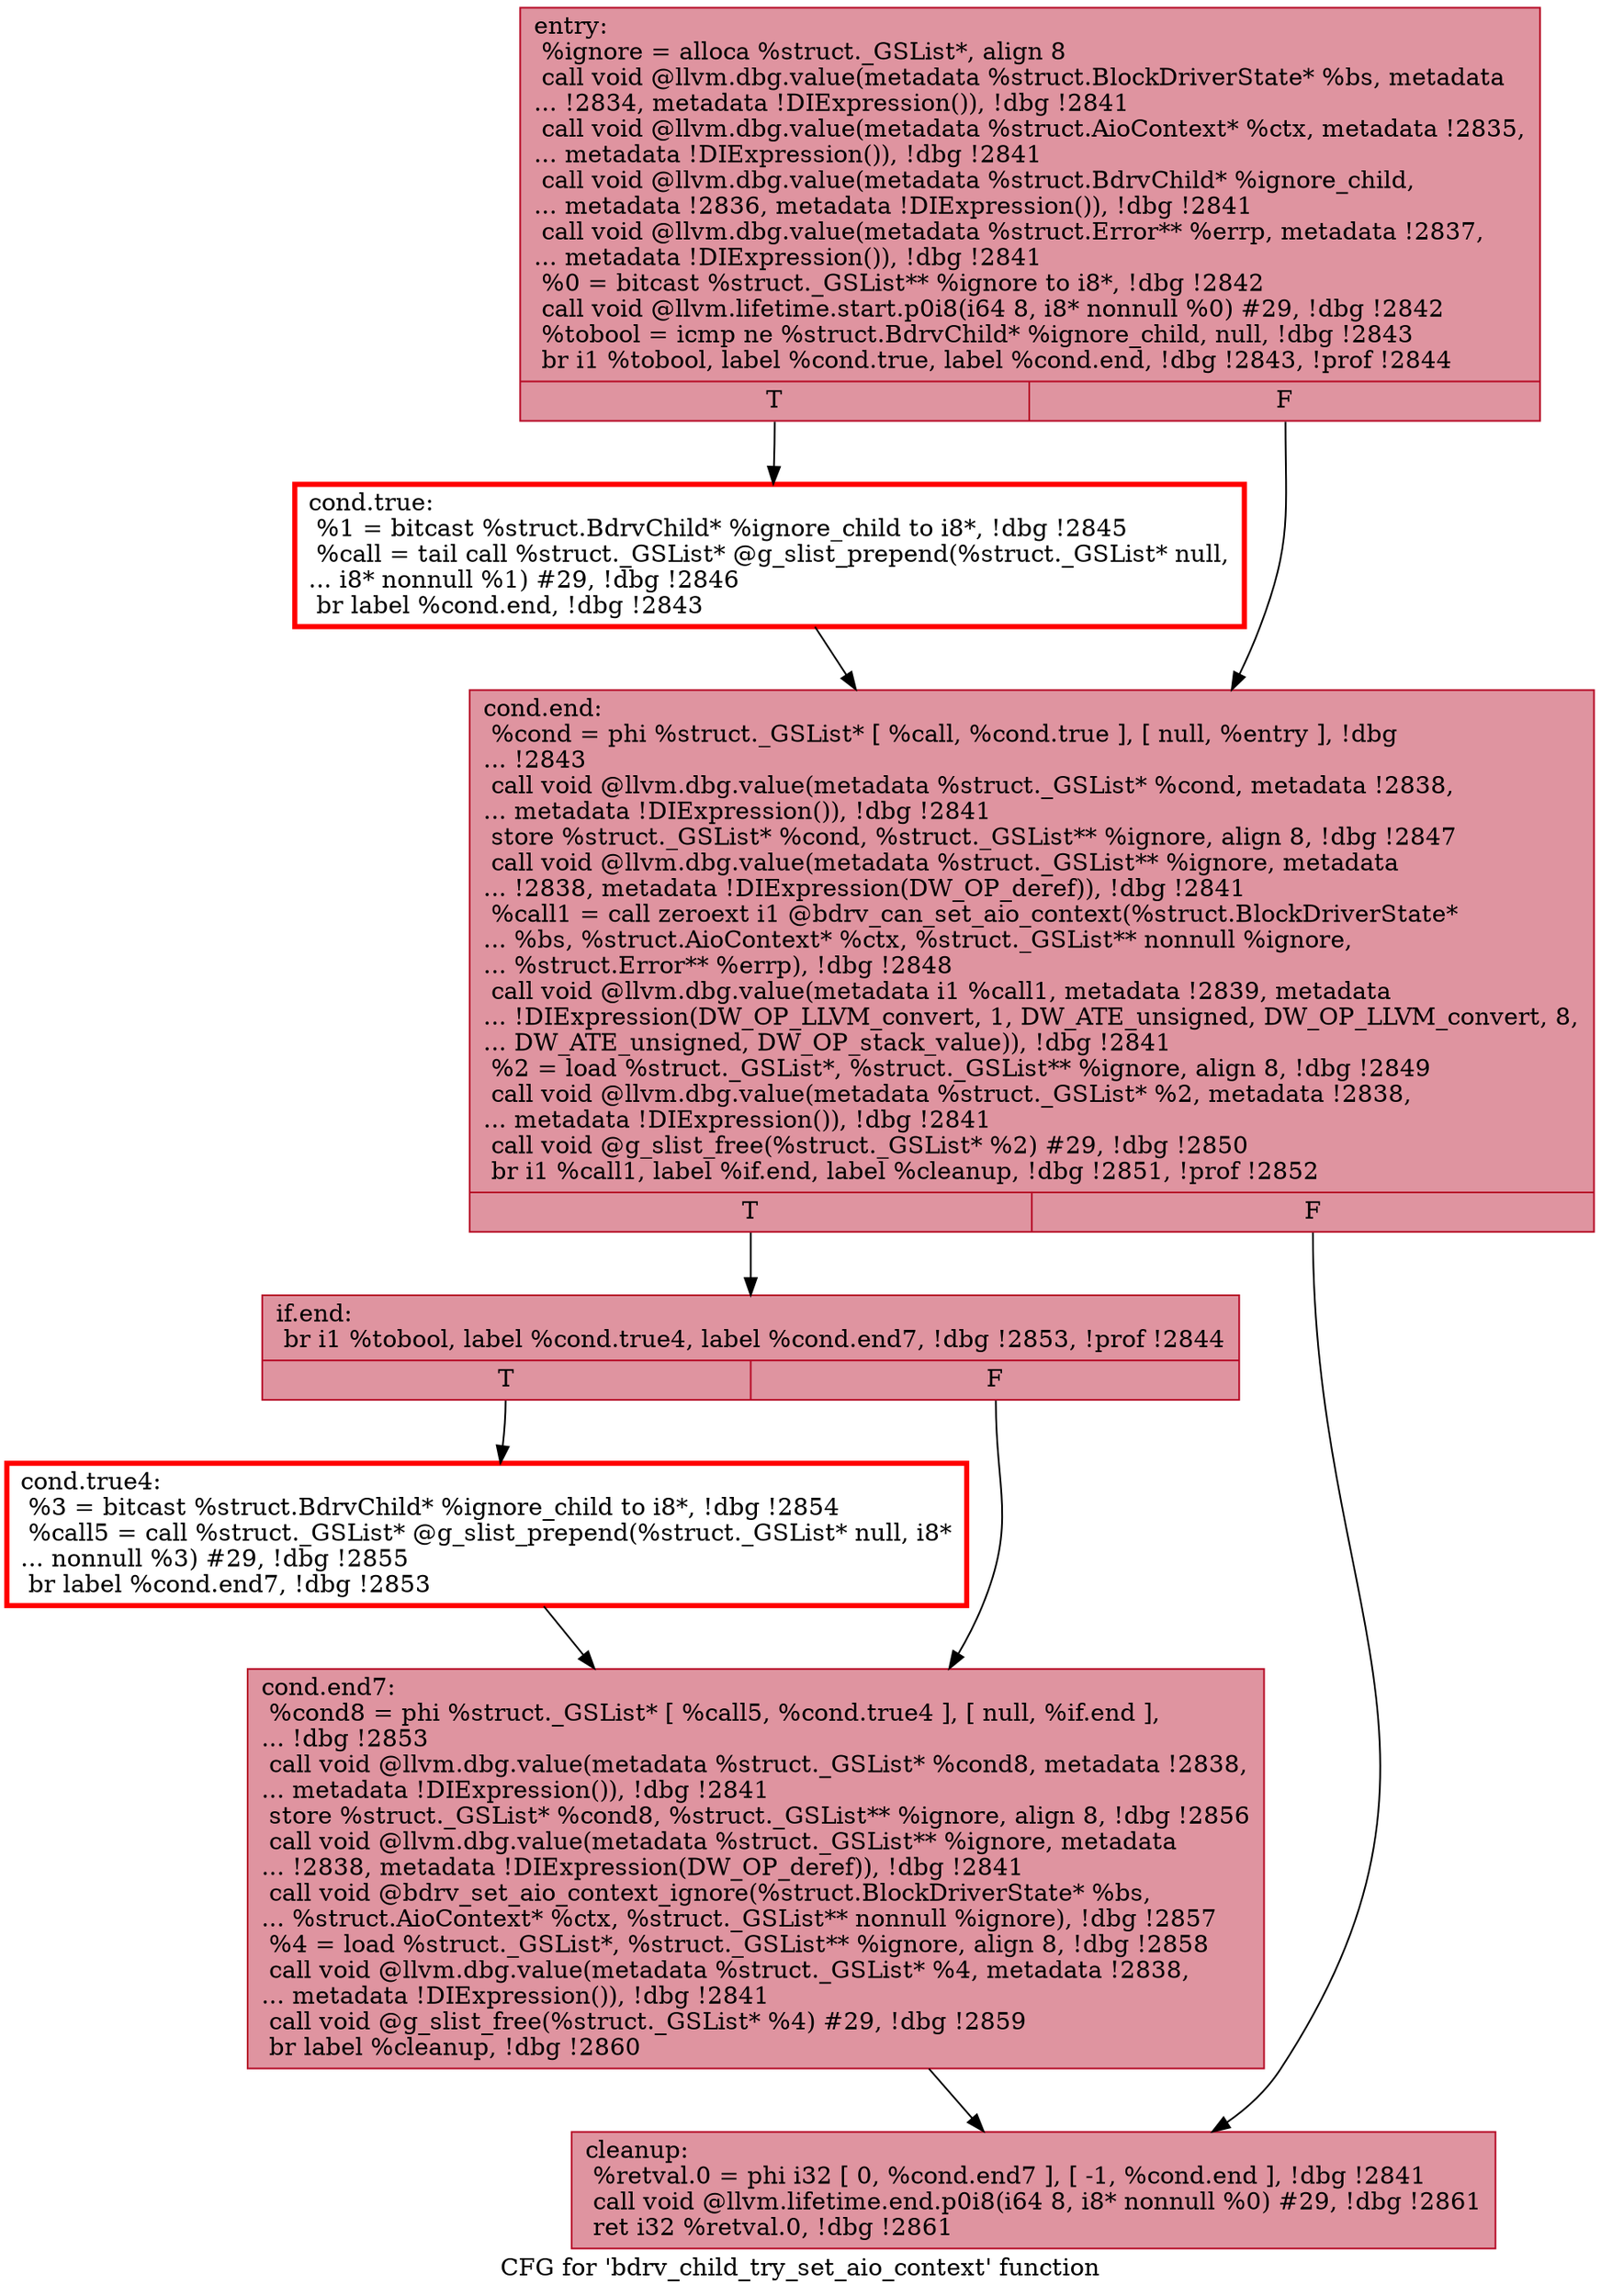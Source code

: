 digraph "CFG for 'bdrv_child_try_set_aio_context' function" {
	label="CFG for 'bdrv_child_try_set_aio_context' function";

	Node0x55906e6edbd0 [shape=record,color="#b70d28ff", style=filled, fillcolor="#b70d2870",label="{entry:\l  %ignore = alloca %struct._GSList*, align 8\l  call void @llvm.dbg.value(metadata %struct.BlockDriverState* %bs, metadata\l... !2834, metadata !DIExpression()), !dbg !2841\l  call void @llvm.dbg.value(metadata %struct.AioContext* %ctx, metadata !2835,\l... metadata !DIExpression()), !dbg !2841\l  call void @llvm.dbg.value(metadata %struct.BdrvChild* %ignore_child,\l... metadata !2836, metadata !DIExpression()), !dbg !2841\l  call void @llvm.dbg.value(metadata %struct.Error** %errp, metadata !2837,\l... metadata !DIExpression()), !dbg !2841\l  %0 = bitcast %struct._GSList** %ignore to i8*, !dbg !2842\l  call void @llvm.lifetime.start.p0i8(i64 8, i8* nonnull %0) #29, !dbg !2842\l  %tobool = icmp ne %struct.BdrvChild* %ignore_child, null, !dbg !2843\l  br i1 %tobool, label %cond.true, label %cond.end, !dbg !2843, !prof !2844\l|{<s0>T|<s1>F}}"];
	Node0x55906e6edbd0:s0 -> Node0x55906e6eff50;
	Node0x55906e6edbd0:s1 -> Node0x55906e6f0050;
	Node0x55906e6eff50 [shape=record,penwidth=3.0, color="red",label="{cond.true:                                        \l  %1 = bitcast %struct.BdrvChild* %ignore_child to i8*, !dbg !2845\l  %call = tail call %struct._GSList* @g_slist_prepend(%struct._GSList* null,\l... i8* nonnull %1) #29, !dbg !2846\l  br label %cond.end, !dbg !2843\l}"];
	Node0x55906e6eff50 -> Node0x55906e6f0050;
	Node0x55906e6f0050 [shape=record,color="#b70d28ff", style=filled, fillcolor="#b70d2870",label="{cond.end:                                         \l  %cond = phi %struct._GSList* [ %call, %cond.true ], [ null, %entry ], !dbg\l... !2843\l  call void @llvm.dbg.value(metadata %struct._GSList* %cond, metadata !2838,\l... metadata !DIExpression()), !dbg !2841\l  store %struct._GSList* %cond, %struct._GSList** %ignore, align 8, !dbg !2847\l  call void @llvm.dbg.value(metadata %struct._GSList** %ignore, metadata\l... !2838, metadata !DIExpression(DW_OP_deref)), !dbg !2841\l  %call1 = call zeroext i1 @bdrv_can_set_aio_context(%struct.BlockDriverState*\l... %bs, %struct.AioContext* %ctx, %struct._GSList** nonnull %ignore,\l... %struct.Error** %errp), !dbg !2848\l  call void @llvm.dbg.value(metadata i1 %call1, metadata !2839, metadata\l... !DIExpression(DW_OP_LLVM_convert, 1, DW_ATE_unsigned, DW_OP_LLVM_convert, 8,\l... DW_ATE_unsigned, DW_OP_stack_value)), !dbg !2841\l  %2 = load %struct._GSList*, %struct._GSList** %ignore, align 8, !dbg !2849\l  call void @llvm.dbg.value(metadata %struct._GSList* %2, metadata !2838,\l... metadata !DIExpression()), !dbg !2841\l  call void @g_slist_free(%struct._GSList* %2) #29, !dbg !2850\l  br i1 %call1, label %if.end, label %cleanup, !dbg !2851, !prof !2852\l|{<s0>T|<s1>F}}"];
	Node0x55906e6f0050:s0 -> Node0x55906e6f0ec0;
	Node0x55906e6f0050:s1 -> Node0x55906e6f1440;
	Node0x55906e6f0ec0 [shape=record,color="#b70d28ff", style=filled, fillcolor="#b70d2870",label="{if.end:                                           \l  br i1 %tobool, label %cond.true4, label %cond.end7, !dbg !2853, !prof !2844\l|{<s0>T|<s1>F}}"];
	Node0x55906e6f0ec0:s0 -> Node0x55906e6efba0;
	Node0x55906e6f0ec0:s1 -> Node0x55906e6f19a0;
	Node0x55906e6efba0 [shape=record,penwidth=3.0, color="red",label="{cond.true4:                                       \l  %3 = bitcast %struct.BdrvChild* %ignore_child to i8*, !dbg !2854\l  %call5 = call %struct._GSList* @g_slist_prepend(%struct._GSList* null, i8*\l... nonnull %3) #29, !dbg !2855\l  br label %cond.end7, !dbg !2853\l}"];
	Node0x55906e6efba0 -> Node0x55906e6f19a0;
	Node0x55906e6f19a0 [shape=record,color="#b70d28ff", style=filled, fillcolor="#b70d2870",label="{cond.end7:                                        \l  %cond8 = phi %struct._GSList* [ %call5, %cond.true4 ], [ null, %if.end ],\l... !dbg !2853\l  call void @llvm.dbg.value(metadata %struct._GSList* %cond8, metadata !2838,\l... metadata !DIExpression()), !dbg !2841\l  store %struct._GSList* %cond8, %struct._GSList** %ignore, align 8, !dbg !2856\l  call void @llvm.dbg.value(metadata %struct._GSList** %ignore, metadata\l... !2838, metadata !DIExpression(DW_OP_deref)), !dbg !2841\l  call void @bdrv_set_aio_context_ignore(%struct.BlockDriverState* %bs,\l... %struct.AioContext* %ctx, %struct._GSList** nonnull %ignore), !dbg !2857\l  %4 = load %struct._GSList*, %struct._GSList** %ignore, align 8, !dbg !2858\l  call void @llvm.dbg.value(metadata %struct._GSList* %4, metadata !2838,\l... metadata !DIExpression()), !dbg !2841\l  call void @g_slist_free(%struct._GSList* %4) #29, !dbg !2859\l  br label %cleanup, !dbg !2860\l}"];
	Node0x55906e6f19a0 -> Node0x55906e6f1440;
	Node0x55906e6f1440 [shape=record,color="#b70d28ff", style=filled, fillcolor="#b70d2870",label="{cleanup:                                          \l  %retval.0 = phi i32 [ 0, %cond.end7 ], [ -1, %cond.end ], !dbg !2841\l  call void @llvm.lifetime.end.p0i8(i64 8, i8* nonnull %0) #29, !dbg !2861\l  ret i32 %retval.0, !dbg !2861\l}"];
}
